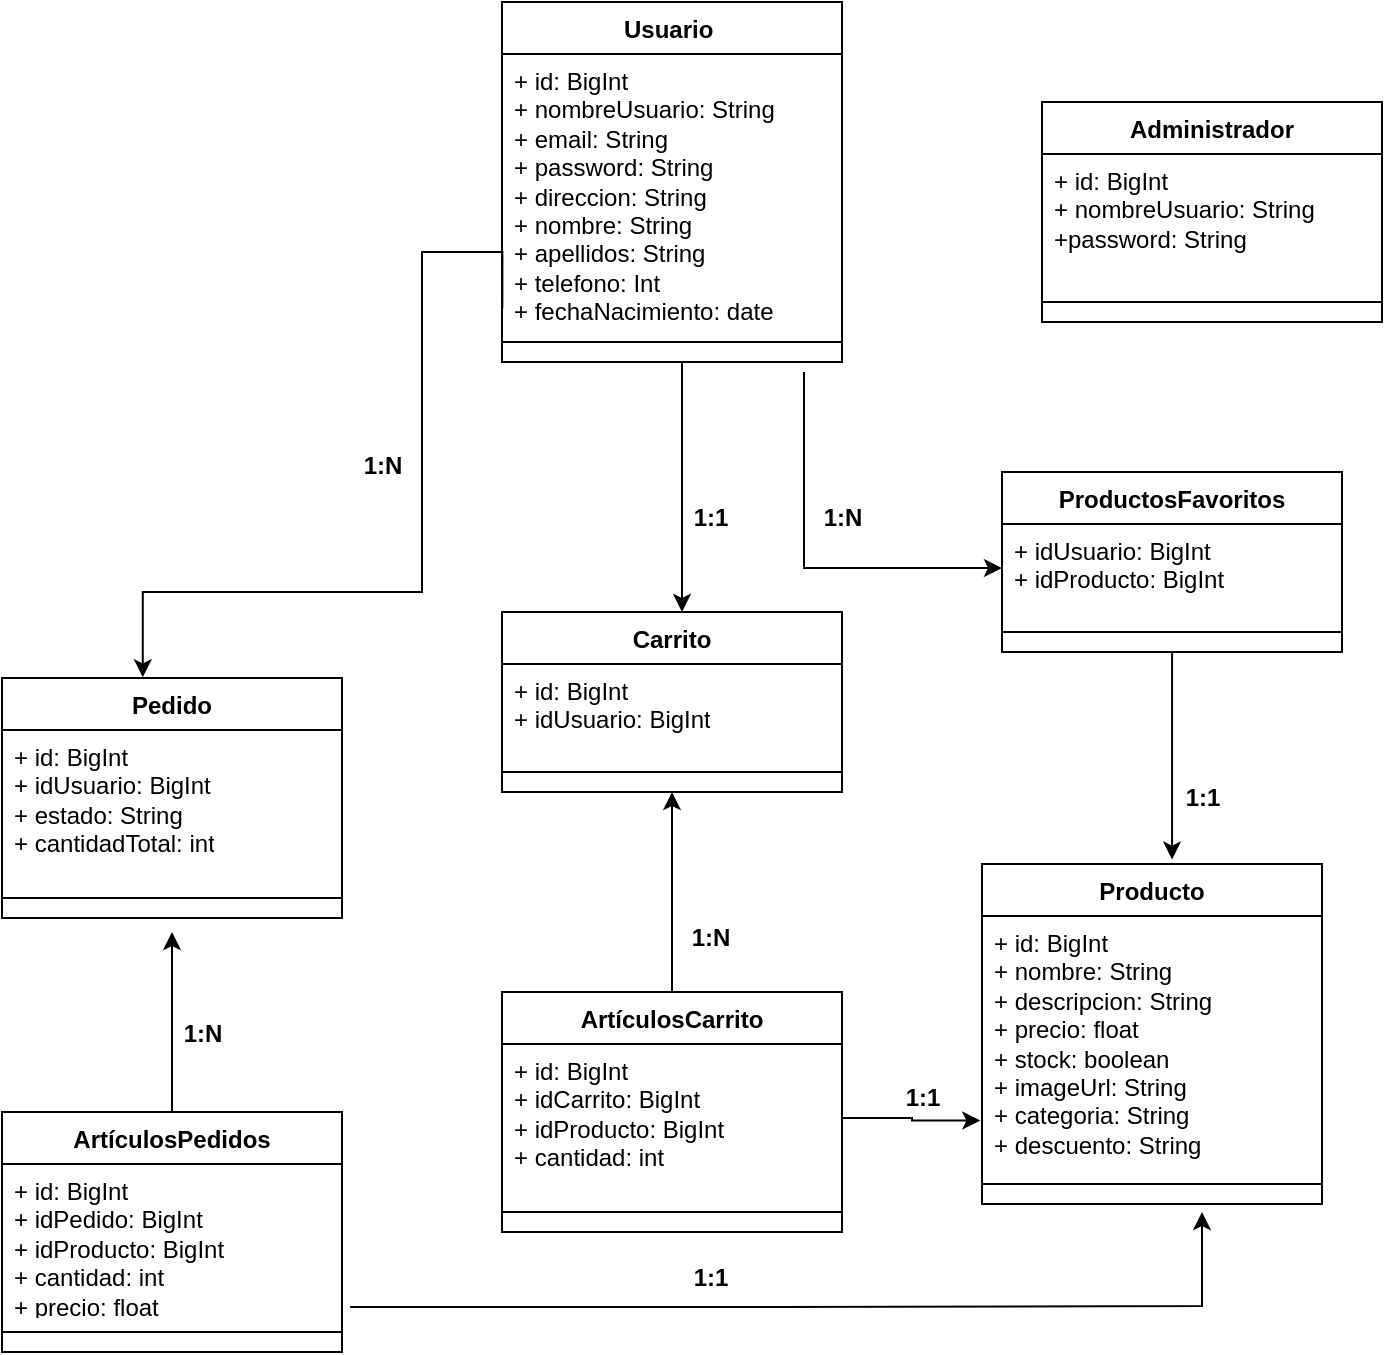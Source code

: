 <mxfile version="21.1.2" type="device">
  <diagram id="C5RBs43oDa-KdzZeNtuy" name="Page-1">
    <mxGraphModel dx="983" dy="384" grid="1" gridSize="10" guides="1" tooltips="1" connect="1" arrows="1" fold="1" page="1" pageScale="1" pageWidth="827" pageHeight="1169" math="0" shadow="0">
      <root>
        <mxCell id="WIyWlLk6GJQsqaUBKTNV-0" />
        <mxCell id="WIyWlLk6GJQsqaUBKTNV-1" parent="WIyWlLk6GJQsqaUBKTNV-0" />
        <mxCell id="tiEbKvu741CBnpL1YOBj-60" value="" style="edgeStyle=orthogonalEdgeStyle;rounded=0;orthogonalLoop=1;jettySize=auto;html=1;" parent="WIyWlLk6GJQsqaUBKTNV-1" source="tiEbKvu741CBnpL1YOBj-0" edge="1">
          <mxGeometry relative="1" as="geometry">
            <mxPoint x="400" y="380" as="targetPoint" />
            <Array as="points">
              <mxPoint x="400" y="360" />
            </Array>
          </mxGeometry>
        </mxCell>
        <mxCell id="tiEbKvu741CBnpL1YOBj-0" value="Usuario&lt;span style=&quot;white-space: pre;&quot;&gt; &lt;/span&gt;" style="swimlane;fontStyle=1;align=center;verticalAlign=top;childLayout=stackLayout;horizontal=1;startSize=26;horizontalStack=0;resizeParent=1;resizeParentMax=0;resizeLast=0;collapsible=1;marginBottom=0;whiteSpace=wrap;html=1;" parent="WIyWlLk6GJQsqaUBKTNV-1" vertex="1">
          <mxGeometry x="310" y="75" width="170" height="180" as="geometry" />
        </mxCell>
        <mxCell id="tiEbKvu741CBnpL1YOBj-1" value="+ id: BigInt&lt;br&gt;+ nombreUsuario: String&lt;br&gt;+ email: String&lt;br&gt;+ password: String&lt;br&gt;+ direccion: String&lt;br style=&quot;border-color: var(--border-color);&quot;&gt;+ nombre: String&lt;br style=&quot;border-color: var(--border-color);&quot;&gt;+ apellidos: String&lt;br style=&quot;border-color: var(--border-color);&quot;&gt;+ telefono: Int&lt;br style=&quot;border-color: var(--border-color);&quot;&gt;+ fechaNacimiento: date" style="text;strokeColor=none;fillColor=none;align=left;verticalAlign=top;spacingLeft=4;spacingRight=4;overflow=hidden;rotatable=0;points=[[0,0.5],[1,0.5]];portConstraint=eastwest;whiteSpace=wrap;html=1;" parent="tiEbKvu741CBnpL1YOBj-0" vertex="1">
          <mxGeometry y="26" width="170" height="134" as="geometry" />
        </mxCell>
        <mxCell id="tiEbKvu741CBnpL1YOBj-2" value="" style="line;strokeWidth=1;fillColor=none;align=left;verticalAlign=middle;spacingTop=-1;spacingLeft=3;spacingRight=3;rotatable=0;labelPosition=right;points=[];portConstraint=eastwest;strokeColor=inherit;" parent="tiEbKvu741CBnpL1YOBj-0" vertex="1">
          <mxGeometry y="160" width="170" height="20" as="geometry" />
        </mxCell>
        <mxCell id="tiEbKvu741CBnpL1YOBj-21" value="Producto" style="swimlane;fontStyle=1;align=center;verticalAlign=top;childLayout=stackLayout;horizontal=1;startSize=26;horizontalStack=0;resizeParent=1;resizeParentMax=0;resizeLast=0;collapsible=1;marginBottom=0;whiteSpace=wrap;html=1;" parent="WIyWlLk6GJQsqaUBKTNV-1" vertex="1">
          <mxGeometry x="550" y="506" width="170" height="170" as="geometry" />
        </mxCell>
        <mxCell id="tiEbKvu741CBnpL1YOBj-22" value="+ id: BigInt&lt;br&gt;+ nombre: String&lt;br&gt;+ descripcion: String&lt;br&gt;+ precio: float&lt;br&gt;+ stock: boolean&lt;br&gt;+ imageUrl: String&lt;br&gt;+ categoria: String&lt;br&gt;+ descuento: String" style="text;strokeColor=none;fillColor=none;align=left;verticalAlign=top;spacingLeft=4;spacingRight=4;overflow=hidden;rotatable=0;points=[[0,0.5],[1,0.5]];portConstraint=eastwest;whiteSpace=wrap;html=1;" parent="tiEbKvu741CBnpL1YOBj-21" vertex="1">
          <mxGeometry y="26" width="170" height="124" as="geometry" />
        </mxCell>
        <mxCell id="tiEbKvu741CBnpL1YOBj-23" value="" style="line;strokeWidth=1;fillColor=none;align=left;verticalAlign=middle;spacingTop=-1;spacingLeft=3;spacingRight=3;rotatable=0;labelPosition=right;points=[];portConstraint=eastwest;strokeColor=inherit;" parent="tiEbKvu741CBnpL1YOBj-21" vertex="1">
          <mxGeometry y="150" width="170" height="20" as="geometry" />
        </mxCell>
        <mxCell id="tiEbKvu741CBnpL1YOBj-66" value="" style="edgeStyle=orthogonalEdgeStyle;rounded=0;orthogonalLoop=1;jettySize=auto;html=1;exitX=0.5;exitY=0;exitDx=0;exitDy=0;entryX=0.5;entryY=1;entryDx=0;entryDy=0;" parent="WIyWlLk6GJQsqaUBKTNV-1" source="tiEbKvu741CBnpL1YOBj-33" target="tiEbKvu741CBnpL1YOBj-29" edge="1">
          <mxGeometry relative="1" as="geometry">
            <mxPoint x="340" y="540" as="sourcePoint" />
            <mxPoint x="395" y="520" as="targetPoint" />
            <Array as="points" />
          </mxGeometry>
        </mxCell>
        <mxCell id="tiEbKvu741CBnpL1YOBj-29" value="Carrito" style="swimlane;fontStyle=1;align=center;verticalAlign=top;childLayout=stackLayout;horizontal=1;startSize=26;horizontalStack=0;resizeParent=1;resizeParentMax=0;resizeLast=0;collapsible=1;marginBottom=0;whiteSpace=wrap;html=1;" parent="WIyWlLk6GJQsqaUBKTNV-1" vertex="1">
          <mxGeometry x="310" y="380" width="170" height="90" as="geometry" />
        </mxCell>
        <mxCell id="tiEbKvu741CBnpL1YOBj-30" value="+ id: BigInt&lt;br&gt;+ idUsuario: BigInt" style="text;strokeColor=none;fillColor=none;align=left;verticalAlign=top;spacingLeft=4;spacingRight=4;overflow=hidden;rotatable=0;points=[[0,0.5],[1,0.5]];portConstraint=eastwest;whiteSpace=wrap;html=1;" parent="tiEbKvu741CBnpL1YOBj-29" vertex="1">
          <mxGeometry y="26" width="170" height="44" as="geometry" />
        </mxCell>
        <mxCell id="tiEbKvu741CBnpL1YOBj-31" value="" style="line;strokeWidth=1;fillColor=none;align=left;verticalAlign=middle;spacingTop=-1;spacingLeft=3;spacingRight=3;rotatable=0;labelPosition=right;points=[];portConstraint=eastwest;strokeColor=inherit;" parent="tiEbKvu741CBnpL1YOBj-29" vertex="1">
          <mxGeometry y="70" width="170" height="20" as="geometry" />
        </mxCell>
        <mxCell id="tiEbKvu741CBnpL1YOBj-33" value="ArtículosCarrito" style="swimlane;fontStyle=1;align=center;verticalAlign=top;childLayout=stackLayout;horizontal=1;startSize=26;horizontalStack=0;resizeParent=1;resizeParentMax=0;resizeLast=0;collapsible=1;marginBottom=0;whiteSpace=wrap;html=1;" parent="WIyWlLk6GJQsqaUBKTNV-1" vertex="1">
          <mxGeometry x="310" y="570" width="170" height="120" as="geometry" />
        </mxCell>
        <mxCell id="tiEbKvu741CBnpL1YOBj-34" value="+ id: BigInt&lt;br&gt;+ idCarrito: BigInt&lt;br&gt;+ idProducto: BigInt&lt;br&gt;+ cantidad: int&lt;br&gt;&lt;br&gt;&amp;nbsp;" style="text;strokeColor=none;fillColor=none;align=left;verticalAlign=top;spacingLeft=4;spacingRight=4;overflow=hidden;rotatable=0;points=[[0,0.5],[1,0.5]];portConstraint=eastwest;whiteSpace=wrap;html=1;" parent="tiEbKvu741CBnpL1YOBj-33" vertex="1">
          <mxGeometry y="26" width="170" height="74" as="geometry" />
        </mxCell>
        <mxCell id="tiEbKvu741CBnpL1YOBj-35" value="" style="line;strokeWidth=1;fillColor=none;align=left;verticalAlign=middle;spacingTop=-1;spacingLeft=3;spacingRight=3;rotatable=0;labelPosition=right;points=[];portConstraint=eastwest;strokeColor=inherit;" parent="tiEbKvu741CBnpL1YOBj-33" vertex="1">
          <mxGeometry y="100" width="170" height="20" as="geometry" />
        </mxCell>
        <mxCell id="tiEbKvu741CBnpL1YOBj-38" value="Pedido" style="swimlane;fontStyle=1;align=center;verticalAlign=top;childLayout=stackLayout;horizontal=1;startSize=26;horizontalStack=0;resizeParent=1;resizeParentMax=0;resizeLast=0;collapsible=1;marginBottom=0;whiteSpace=wrap;html=1;" parent="WIyWlLk6GJQsqaUBKTNV-1" vertex="1">
          <mxGeometry x="60" y="413" width="170" height="120" as="geometry" />
        </mxCell>
        <mxCell id="tiEbKvu741CBnpL1YOBj-39" value="+ id: BigInt&lt;br&gt;+ idUsuario: BigInt&lt;br&gt;+ estado: String&lt;br&gt;+ cantidadTotal: int&lt;br&gt;&lt;br&gt;&amp;nbsp;" style="text;strokeColor=none;fillColor=none;align=left;verticalAlign=top;spacingLeft=4;spacingRight=4;overflow=hidden;rotatable=0;points=[[0,0.5],[1,0.5]];portConstraint=eastwest;whiteSpace=wrap;html=1;" parent="tiEbKvu741CBnpL1YOBj-38" vertex="1">
          <mxGeometry y="26" width="170" height="74" as="geometry" />
        </mxCell>
        <mxCell id="tiEbKvu741CBnpL1YOBj-40" value="" style="line;strokeWidth=1;fillColor=none;align=left;verticalAlign=middle;spacingTop=-1;spacingLeft=3;spacingRight=3;rotatable=0;labelPosition=right;points=[];portConstraint=eastwest;strokeColor=inherit;" parent="tiEbKvu741CBnpL1YOBj-38" vertex="1">
          <mxGeometry y="100" width="170" height="20" as="geometry" />
        </mxCell>
        <mxCell id="tiEbKvu741CBnpL1YOBj-42" value="ArtículosPedidos" style="swimlane;fontStyle=1;align=center;verticalAlign=top;childLayout=stackLayout;horizontal=1;startSize=26;horizontalStack=0;resizeParent=1;resizeParentMax=0;resizeLast=0;collapsible=1;marginBottom=0;whiteSpace=wrap;html=1;" parent="WIyWlLk6GJQsqaUBKTNV-1" vertex="1">
          <mxGeometry x="60" y="630" width="170" height="120" as="geometry" />
        </mxCell>
        <mxCell id="tiEbKvu741CBnpL1YOBj-43" value="+ id: BigInt&lt;br&gt;+ idPedido: BigInt&lt;br&gt;+ idProducto: BigInt&lt;br&gt;+ cantidad: int&lt;br&gt;+ precio: float&lt;br&gt;&amp;nbsp;" style="text;strokeColor=none;fillColor=none;align=left;verticalAlign=top;spacingLeft=4;spacingRight=4;overflow=hidden;rotatable=0;points=[[0,0.5],[1,0.5]];portConstraint=eastwest;whiteSpace=wrap;html=1;" parent="tiEbKvu741CBnpL1YOBj-42" vertex="1">
          <mxGeometry y="26" width="170" height="74" as="geometry" />
        </mxCell>
        <mxCell id="tiEbKvu741CBnpL1YOBj-44" value="" style="line;strokeWidth=1;fillColor=none;align=left;verticalAlign=middle;spacingTop=-1;spacingLeft=3;spacingRight=3;rotatable=0;labelPosition=right;points=[];portConstraint=eastwest;strokeColor=inherit;" parent="tiEbKvu741CBnpL1YOBj-42" vertex="1">
          <mxGeometry y="100" width="170" height="20" as="geometry" />
        </mxCell>
        <mxCell id="tiEbKvu741CBnpL1YOBj-73" value="" style="edgeStyle=orthogonalEdgeStyle;rounded=0;orthogonalLoop=1;jettySize=auto;html=1;entryX=0.559;entryY=-0.013;entryDx=0;entryDy=0;entryPerimeter=0;" parent="WIyWlLk6GJQsqaUBKTNV-1" source="tiEbKvu741CBnpL1YOBj-46" target="tiEbKvu741CBnpL1YOBj-21" edge="1">
          <mxGeometry relative="1" as="geometry" />
        </mxCell>
        <mxCell id="tiEbKvu741CBnpL1YOBj-46" value="ProductosFavoritos" style="swimlane;fontStyle=1;align=center;verticalAlign=top;childLayout=stackLayout;horizontal=1;startSize=26;horizontalStack=0;resizeParent=1;resizeParentMax=0;resizeLast=0;collapsible=1;marginBottom=0;whiteSpace=wrap;html=1;" parent="WIyWlLk6GJQsqaUBKTNV-1" vertex="1">
          <mxGeometry x="560" y="310" width="170" height="90" as="geometry" />
        </mxCell>
        <mxCell id="tiEbKvu741CBnpL1YOBj-47" value="+ idUsuario: BigInt&lt;br&gt;+ idProducto: BigInt" style="text;strokeColor=none;fillColor=none;align=left;verticalAlign=top;spacingLeft=4;spacingRight=4;overflow=hidden;rotatable=0;points=[[0,0.5],[1,0.5]];portConstraint=eastwest;whiteSpace=wrap;html=1;" parent="tiEbKvu741CBnpL1YOBj-46" vertex="1">
          <mxGeometry y="26" width="170" height="44" as="geometry" />
        </mxCell>
        <mxCell id="tiEbKvu741CBnpL1YOBj-48" value="" style="line;strokeWidth=1;fillColor=none;align=left;verticalAlign=middle;spacingTop=-1;spacingLeft=3;spacingRight=3;rotatable=0;labelPosition=right;points=[];portConstraint=eastwest;strokeColor=inherit;" parent="tiEbKvu741CBnpL1YOBj-46" vertex="1">
          <mxGeometry y="70" width="170" height="20" as="geometry" />
        </mxCell>
        <mxCell id="tiEbKvu741CBnpL1YOBj-61" value="1:1" style="text;align=center;fontStyle=1;verticalAlign=middle;spacingLeft=3;spacingRight=3;strokeColor=none;rotatable=0;points=[[0,0.5],[1,0.5]];portConstraint=eastwest;html=1;" parent="WIyWlLk6GJQsqaUBKTNV-1" vertex="1">
          <mxGeometry x="374" y="320" width="80" height="26" as="geometry" />
        </mxCell>
        <mxCell id="tiEbKvu741CBnpL1YOBj-63" value="1:N" style="text;align=center;fontStyle=1;verticalAlign=middle;spacingLeft=3;spacingRight=3;strokeColor=none;rotatable=0;points=[[0,0.5],[1,0.5]];portConstraint=eastwest;html=1;" parent="WIyWlLk6GJQsqaUBKTNV-1" vertex="1">
          <mxGeometry x="440" y="320" width="80" height="26" as="geometry" />
        </mxCell>
        <mxCell id="tiEbKvu741CBnpL1YOBj-67" value="1:N" style="text;align=center;fontStyle=1;verticalAlign=middle;spacingLeft=3;spacingRight=3;strokeColor=none;rotatable=0;points=[[0,0.5],[1,0.5]];portConstraint=eastwest;html=1;" parent="WIyWlLk6GJQsqaUBKTNV-1" vertex="1">
          <mxGeometry x="374" y="530" width="80" height="26" as="geometry" />
        </mxCell>
        <mxCell id="tiEbKvu741CBnpL1YOBj-69" value="1:N" style="text;align=center;fontStyle=1;verticalAlign=middle;spacingLeft=3;spacingRight=3;strokeColor=none;rotatable=0;points=[[0,0.5],[1,0.5]];portConstraint=eastwest;html=1;" parent="WIyWlLk6GJQsqaUBKTNV-1" vertex="1">
          <mxGeometry x="120" y="578" width="80" height="26" as="geometry" />
        </mxCell>
        <mxCell id="tiEbKvu741CBnpL1YOBj-72" value="" style="edgeStyle=orthogonalEdgeStyle;rounded=0;orthogonalLoop=1;jettySize=auto;html=1;entryX=0;entryY=0.5;entryDx=0;entryDy=0;" parent="WIyWlLk6GJQsqaUBKTNV-1" target="tiEbKvu741CBnpL1YOBj-47" edge="1">
          <mxGeometry relative="1" as="geometry">
            <mxPoint x="461" y="260" as="sourcePoint" />
            <mxPoint x="410" y="390" as="targetPoint" />
            <Array as="points">
              <mxPoint x="461" y="358" />
            </Array>
          </mxGeometry>
        </mxCell>
        <mxCell id="tiEbKvu741CBnpL1YOBj-74" value="1:1" style="text;align=center;fontStyle=1;verticalAlign=middle;spacingLeft=3;spacingRight=3;strokeColor=none;rotatable=0;points=[[0,0.5],[1,0.5]];portConstraint=eastwest;html=1;" parent="WIyWlLk6GJQsqaUBKTNV-1" vertex="1">
          <mxGeometry x="620" y="460" width="80" height="26" as="geometry" />
        </mxCell>
        <mxCell id="tiEbKvu741CBnpL1YOBj-77" value="" style="edgeStyle=orthogonalEdgeStyle;rounded=0;orthogonalLoop=1;jettySize=auto;html=1;exitX=0.001;exitY=0.95;exitDx=0;exitDy=0;entryX=0.414;entryY=-0.003;entryDx=0;entryDy=0;entryPerimeter=0;exitPerimeter=0;" parent="WIyWlLk6GJQsqaUBKTNV-1" source="tiEbKvu741CBnpL1YOBj-1" target="tiEbKvu741CBnpL1YOBj-38" edge="1">
          <mxGeometry relative="1" as="geometry">
            <mxPoint x="310" y="280.0" as="sourcePoint" />
            <mxPoint x="130" y="390" as="targetPoint" />
            <Array as="points">
              <mxPoint x="310" y="200" />
              <mxPoint x="270" y="200" />
              <mxPoint x="270" y="370" />
              <mxPoint x="130" y="370" />
            </Array>
          </mxGeometry>
        </mxCell>
        <mxCell id="tiEbKvu741CBnpL1YOBj-78" value="1:N" style="text;align=center;fontStyle=1;verticalAlign=middle;spacingLeft=3;spacingRight=3;strokeColor=none;rotatable=0;points=[[0,0.5],[1,0.5]];portConstraint=eastwest;html=1;" parent="WIyWlLk6GJQsqaUBKTNV-1" vertex="1">
          <mxGeometry x="210" y="294" width="80" height="26" as="geometry" />
        </mxCell>
        <mxCell id="tiEbKvu741CBnpL1YOBj-79" value="" style="edgeStyle=orthogonalEdgeStyle;rounded=0;orthogonalLoop=1;jettySize=auto;html=1;entryX=-0.005;entryY=0.825;entryDx=0;entryDy=0;entryPerimeter=0;" parent="WIyWlLk6GJQsqaUBKTNV-1" source="tiEbKvu741CBnpL1YOBj-34" target="tiEbKvu741CBnpL1YOBj-22" edge="1">
          <mxGeometry relative="1" as="geometry">
            <Array as="points">
              <mxPoint x="515" y="633" />
              <mxPoint x="515" y="634" />
            </Array>
          </mxGeometry>
        </mxCell>
        <mxCell id="tiEbKvu741CBnpL1YOBj-80" value="1:1" style="text;align=center;fontStyle=1;verticalAlign=middle;spacingLeft=3;spacingRight=3;strokeColor=none;rotatable=0;points=[[0,0.5],[1,0.5]];portConstraint=eastwest;html=1;" parent="WIyWlLk6GJQsqaUBKTNV-1" vertex="1">
          <mxGeometry x="480" y="610" width="80" height="26" as="geometry" />
        </mxCell>
        <mxCell id="tiEbKvu741CBnpL1YOBj-82" value="" style="edgeStyle=orthogonalEdgeStyle;rounded=0;orthogonalLoop=1;jettySize=auto;html=1;exitX=0.5;exitY=0;exitDx=0;exitDy=0;" parent="WIyWlLk6GJQsqaUBKTNV-1" source="tiEbKvu741CBnpL1YOBj-42" edge="1">
          <mxGeometry relative="1" as="geometry">
            <mxPoint x="200" y="610" as="sourcePoint" />
            <mxPoint x="145" y="540" as="targetPoint" />
            <Array as="points">
              <mxPoint x="145" y="550" />
              <mxPoint x="145" y="550" />
            </Array>
          </mxGeometry>
        </mxCell>
        <mxCell id="tiEbKvu741CBnpL1YOBj-84" value="" style="edgeStyle=orthogonalEdgeStyle;rounded=0;orthogonalLoop=1;jettySize=auto;html=1;exitX=1.024;exitY=0.966;exitDx=0;exitDy=0;exitPerimeter=0;" parent="WIyWlLk6GJQsqaUBKTNV-1" source="tiEbKvu741CBnpL1YOBj-43" edge="1">
          <mxGeometry relative="1" as="geometry">
            <mxPoint x="230" y="775" as="sourcePoint" />
            <mxPoint x="660" y="680" as="targetPoint" />
            <Array as="points">
              <mxPoint x="447" y="727" />
              <mxPoint x="660" y="727" />
            </Array>
          </mxGeometry>
        </mxCell>
        <mxCell id="tiEbKvu741CBnpL1YOBj-86" value="1:1" style="text;align=center;fontStyle=1;verticalAlign=middle;spacingLeft=3;spacingRight=3;strokeColor=none;rotatable=0;points=[[0,0.5],[1,0.5]];portConstraint=eastwest;html=1;" parent="WIyWlLk6GJQsqaUBKTNV-1" vertex="1">
          <mxGeometry x="374" y="700" width="80" height="26" as="geometry" />
        </mxCell>
        <mxCell id="tiEbKvu741CBnpL1YOBj-87" value="Administrador" style="swimlane;fontStyle=1;align=center;verticalAlign=top;childLayout=stackLayout;horizontal=1;startSize=26;horizontalStack=0;resizeParent=1;resizeParentMax=0;resizeLast=0;collapsible=1;marginBottom=0;whiteSpace=wrap;html=1;" parent="WIyWlLk6GJQsqaUBKTNV-1" vertex="1">
          <mxGeometry x="580" y="125" width="170" height="110" as="geometry" />
        </mxCell>
        <mxCell id="tiEbKvu741CBnpL1YOBj-88" value="+ id: BigInt&lt;br&gt;+ nombreUsuario: String&lt;br&gt;+password: String" style="text;strokeColor=none;fillColor=none;align=left;verticalAlign=top;spacingLeft=4;spacingRight=4;overflow=hidden;rotatable=0;points=[[0,0.5],[1,0.5]];portConstraint=eastwest;whiteSpace=wrap;html=1;" parent="tiEbKvu741CBnpL1YOBj-87" vertex="1">
          <mxGeometry y="26" width="170" height="64" as="geometry" />
        </mxCell>
        <mxCell id="tiEbKvu741CBnpL1YOBj-89" value="" style="line;strokeWidth=1;fillColor=none;align=left;verticalAlign=middle;spacingTop=-1;spacingLeft=3;spacingRight=3;rotatable=0;labelPosition=right;points=[];portConstraint=eastwest;strokeColor=inherit;" parent="tiEbKvu741CBnpL1YOBj-87" vertex="1">
          <mxGeometry y="90" width="170" height="20" as="geometry" />
        </mxCell>
      </root>
    </mxGraphModel>
  </diagram>
</mxfile>
